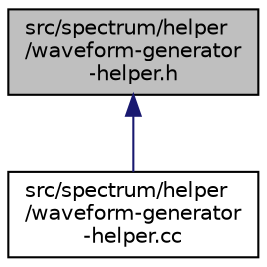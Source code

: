 digraph "src/spectrum/helper/waveform-generator-helper.h"
{
 // LATEX_PDF_SIZE
  edge [fontname="Helvetica",fontsize="10",labelfontname="Helvetica",labelfontsize="10"];
  node [fontname="Helvetica",fontsize="10",shape=record];
  Node1 [label="src/spectrum/helper\l/waveform-generator\l-helper.h",height=0.2,width=0.4,color="black", fillcolor="grey75", style="filled", fontcolor="black",tooltip=" "];
  Node1 -> Node2 [dir="back",color="midnightblue",fontsize="10",style="solid",fontname="Helvetica"];
  Node2 [label="src/spectrum/helper\l/waveform-generator\l-helper.cc",height=0.2,width=0.4,color="black", fillcolor="white", style="filled",URL="$waveform-generator-helper_8cc.html",tooltip=" "];
}
